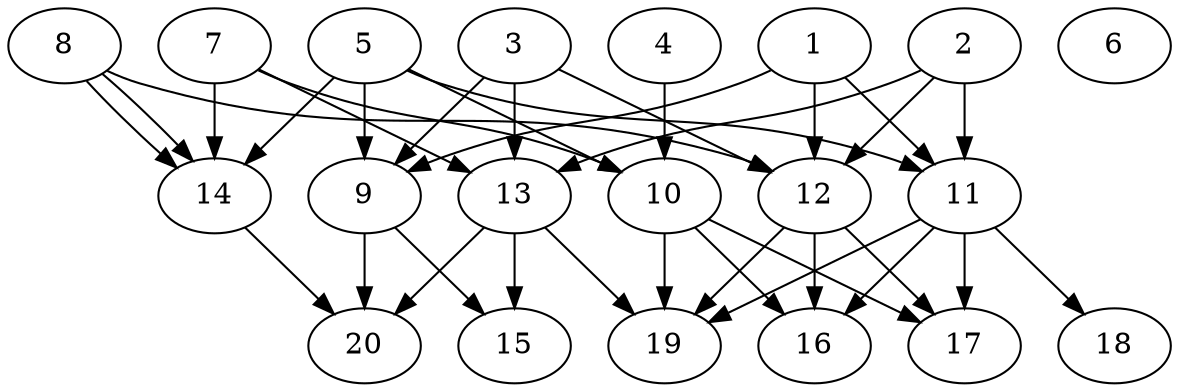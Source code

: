// DAG automatically generated by daggen at Tue Jul 23 14:23:30 2019
// ./daggen --dot -n 20 --ccr 0.3 --fat 0.6 --regular 0.5 --density 0.6 --mindata 5242880 --maxdata 52428800 
digraph G {
  1 [size="155197440", alpha="0.15", expect_size="46559232"] 
  1 -> 9 [size ="46559232"]
  1 -> 11 [size ="46559232"]
  1 -> 12 [size ="46559232"]
  2 [size="105495893", alpha="0.06", expect_size="31648768"] 
  2 -> 11 [size ="31648768"]
  2 -> 12 [size ="31648768"]
  2 -> 13 [size ="31648768"]
  3 [size="39294293", alpha="0.16", expect_size="11788288"] 
  3 -> 9 [size ="11788288"]
  3 -> 12 [size ="11788288"]
  3 -> 13 [size ="11788288"]
  4 [size="125668693", alpha="0.19", expect_size="37700608"] 
  4 -> 10 [size ="37700608"]
  5 [size="17664000", alpha="0.06", expect_size="5299200"] 
  5 -> 9 [size ="5299200"]
  5 -> 10 [size ="5299200"]
  5 -> 11 [size ="5299200"]
  5 -> 14 [size ="5299200"]
  6 [size="148968107", alpha="0.05", expect_size="44690432"] 
  7 [size="53876053", alpha="0.19", expect_size="16162816"] 
  7 -> 10 [size ="16162816"]
  7 -> 13 [size ="16162816"]
  7 -> 14 [size ="16162816"]
  8 [size="78291627", alpha="0.17", expect_size="23487488"] 
  8 -> 12 [size ="23487488"]
  8 -> 14 [size ="23487488"]
  8 -> 14 [size ="23487488"]
  9 [size="155095040", alpha="0.11", expect_size="46528512"] 
  9 -> 15 [size ="46528512"]
  9 -> 20 [size ="46528512"]
  10 [size="62054400", alpha="0.03", expect_size="18616320"] 
  10 -> 16 [size ="18616320"]
  10 -> 17 [size ="18616320"]
  10 -> 19 [size ="18616320"]
  11 [size="156416000", alpha="0.11", expect_size="46924800"] 
  11 -> 16 [size ="46924800"]
  11 -> 17 [size ="46924800"]
  11 -> 18 [size ="46924800"]
  11 -> 19 [size ="46924800"]
  12 [size="117442560", alpha="0.12", expect_size="35232768"] 
  12 -> 16 [size ="35232768"]
  12 -> 17 [size ="35232768"]
  12 -> 19 [size ="35232768"]
  13 [size="161607680", alpha="0.11", expect_size="48482304"] 
  13 -> 15 [size ="48482304"]
  13 -> 19 [size ="48482304"]
  13 -> 20 [size ="48482304"]
  14 [size="131624960", alpha="0.13", expect_size="39487488"] 
  14 -> 20 [size ="39487488"]
  15 [size="123125760", alpha="0.07", expect_size="36937728"] 
  16 [size="172475733", alpha="0.03", expect_size="51742720"] 
  17 [size="52848640", alpha="0.12", expect_size="15854592"] 
  18 [size="46202880", alpha="0.10", expect_size="13860864"] 
  19 [size="21869227", alpha="0.04", expect_size="6560768"] 
  20 [size="107356160", alpha="0.18", expect_size="32206848"] 
}
